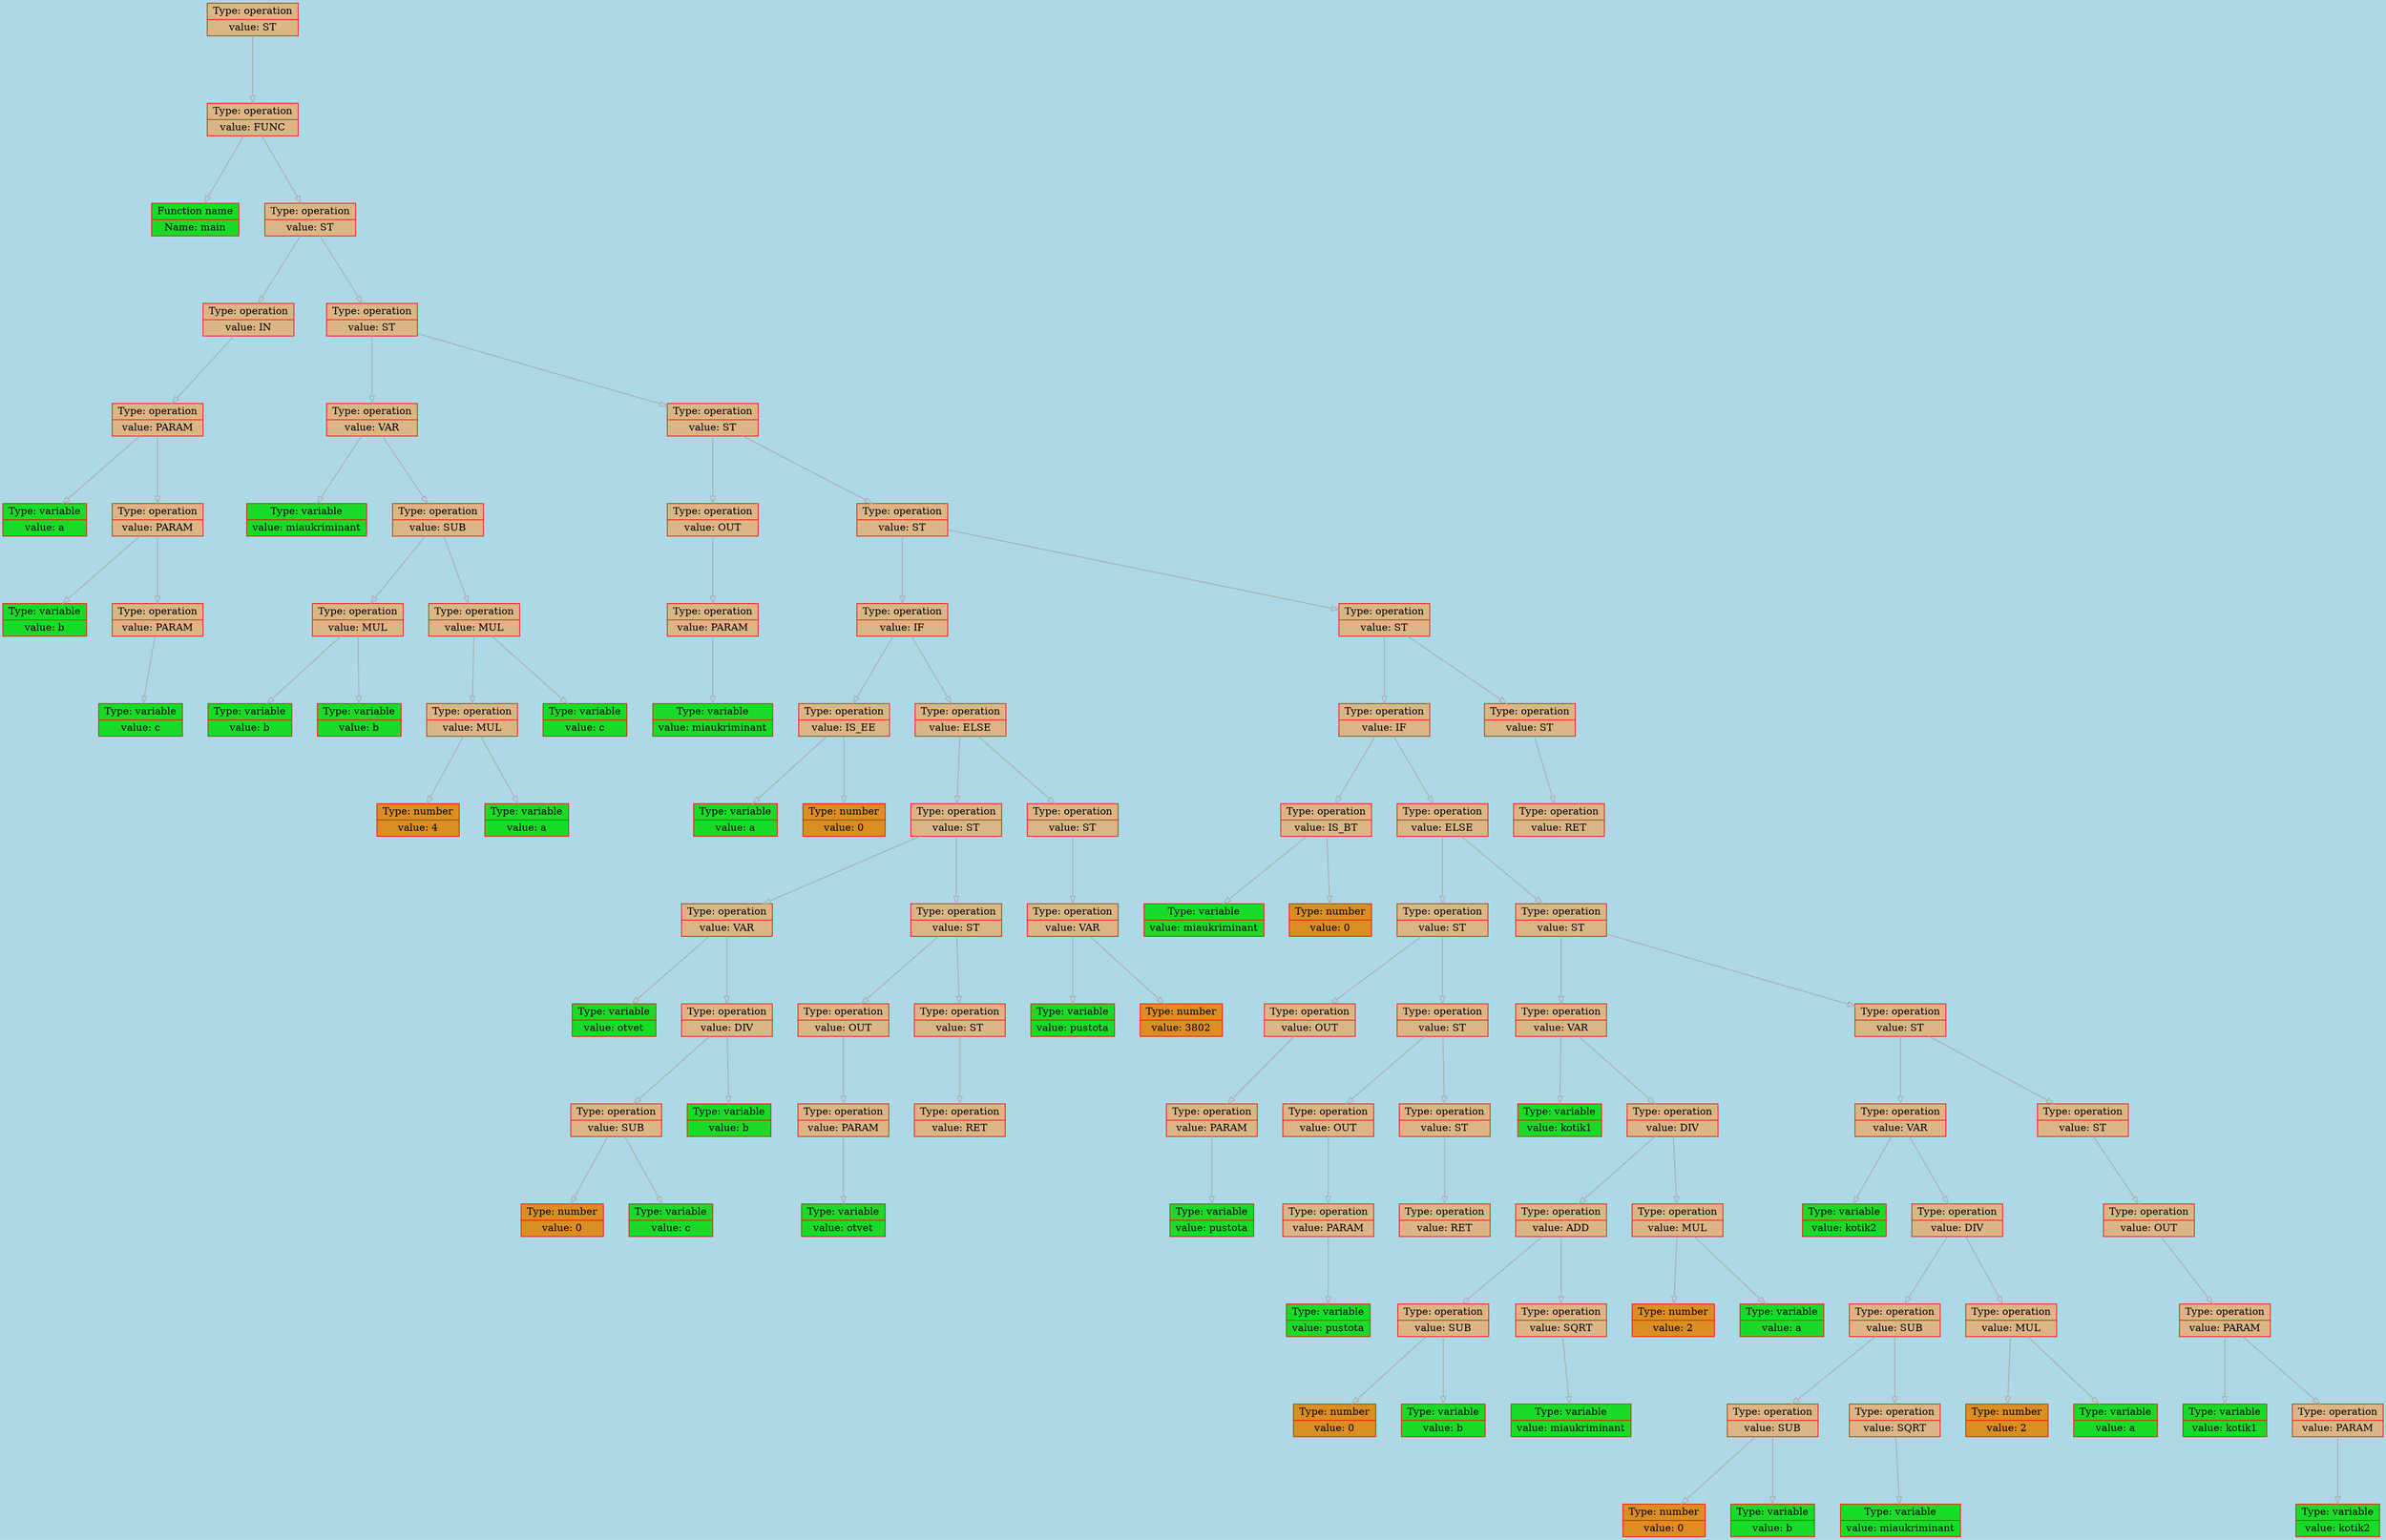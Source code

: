 
    digraph g {
        bgcolor="lightblue";
        dpi      = 200;
        fontname = "Comic Sans MS";
        fontsize = 20;
        rankdir   =  TB;
        edge [color = darkgrey, arrowhead = onormal, arrowsize = 1, penwidth = 1.2]
        graph[fillcolor = lightgreen, ranksep = 1.3, nodesep = 0.5,
        style = "rounded, filled",color = green, penwidth = 2]

    Node0000017a3f991ae0[shape=record, width=0.2, style="filled", color="red", fillcolor="#DBB585",label=" {Type: operation | value: ST}"] 
 
Node0000017a3f991360[shape=record, width=0.2, style="filled", color="red", fillcolor="#DBB585",label=" {Type: operation | value: FUNC}"] 
 
Node0000017a3f990320[shape=record, width=0.2, style="filled", color="red", fillcolor="#19DB27",label=" {Function name |Name: main}"] 
 
Node0000017a3f991330[shape=record, width=0.2, style="filled", color="red", fillcolor="#DBB585",label=" {Type: operation | value: ST}"] 
 
Node0000017a3f990380[shape=record, width=0.2, style="filled", color="red", fillcolor="#DBB585",label=" {Type: operation | value: IN}"] 
 
Node0000017a3f990350[shape=record, width=0.2, style="filled", color="red", fillcolor="#DBB585",label=" {Type: operation | value: PARAM}"] 
 
Node0000017a3f9902c0[shape=record, width=0.2, style="filled", color="red", fillcolor="#19DB27",label=" {Type: variable | value: a}"] 
 
Node0000017a3f990410[shape=record, width=0.2, style="filled", color="red", fillcolor="#DBB585",label=" {Type: operation | value: PARAM}"] 
 
Node0000017a3f990140[shape=record, width=0.2, style="filled", color="red", fillcolor="#19DB27",label=" {Type: variable | value: b}"] 
 
Node0000017a3f9903e0[shape=record, width=0.2, style="filled", color="red", fillcolor="#DBB585",label=" {Type: operation | value: PARAM}"] 
 
Node0000017a3f9901d0[shape=record, width=0.2, style="filled", color="red", fillcolor="#19DB27",label=" {Type: variable | value: c}"] 
 
Node0000017a3f991390[shape=record, width=0.2, style="filled", color="red", fillcolor="#DBB585",label=" {Type: operation | value: ST}"] 
 
Node0000017a3f9909d0[shape=record, width=0.2, style="filled", color="red", fillcolor="#DBB585",label=" {Type: operation | value: VAR}"] 
 
Node0000017a3f990200[shape=record, width=0.2, style="filled", color="red", fillcolor="#19DB27",label=" {Type: variable | value: miaukriminant}"] 
 
Node0000017a3f9901a0[shape=record, width=0.2, style="filled", color="red", fillcolor="#DBB585",label=" {Type: operation | value: SUB}"] 
 
Node0000017a3f9904a0[shape=record, width=0.2, style="filled", color="red", fillcolor="#DBB585",label=" {Type: operation | value: MUL}"] 
 
Node0000017a3f990440[shape=record, width=0.2, style="filled", color="red", fillcolor="#19DB27",label=" {Type: variable | value: b}"] 
 
Node0000017a3f990470[shape=record, width=0.2, style="filled", color="red", fillcolor="#19DB27",label=" {Type: variable | value: b}"] 
 
Node0000017a3f990170[shape=record, width=0.2, style="filled", color="red", fillcolor="#DBB585",label=" {Type: operation | value: MUL}"] 
 
Node0000017a3f990260[shape=record, width=0.2, style="filled", color="red", fillcolor="#DBB585",label=" {Type: operation | value: MUL}"] 
 
Node0000017a3f990230[shape=record, width=0.2, style="filled", color="red", fillcolor="#DB8E21",label=" {Type: number | value: 4}"] 
 
Node0000017a3f9902f0[shape=record, width=0.2, style="filled", color="red", fillcolor="#19DB27",label=" {Type: variable | value: a}"] 
 
Node0000017a3f9903b0[shape=record, width=0.2, style="filled", color="red", fillcolor="#19DB27",label=" {Type: variable | value: c}"] 
 
Node0000017a3f991300[shape=record, width=0.2, style="filled", color="red", fillcolor="#DBB585",label=" {Type: operation | value: ST}"] 
 
Node0000017a3f990670[shape=record, width=0.2, style="filled", color="red", fillcolor="#DBB585",label=" {Type: operation | value: OUT}"] 
 
Node0000017a3f9906d0[shape=record, width=0.2, style="filled", color="red", fillcolor="#DBB585",label=" {Type: operation | value: PARAM}"] 
 
Node0000017a3f990970[shape=record, width=0.2, style="filled", color="red", fillcolor="#19DB27",label=" {Type: variable | value: miaukriminant}"] 
 
Node0000017a3f991420[shape=record, width=0.2, style="filled", color="red", fillcolor="#DBB585",label=" {Type: operation | value: ST}"] 
 
Node0000017a3f990a30[shape=record, width=0.2, style="filled", color="red", fillcolor="#DBB585",label=" {Type: operation | value: IF}"] 
 
Node0000017a3f990bb0[shape=record, width=0.2, style="filled", color="red", fillcolor="#DBB585",label=" {Type: operation | value: IS_EE}"] 
 
Node0000017a3f990b80[shape=record, width=0.2, style="filled", color="red", fillcolor="#19DB27",label=" {Type: variable | value: a}"] 
 
Node0000017a3f990790[shape=record, width=0.2, style="filled", color="red", fillcolor="#DB8E21",label=" {Type: number | value: 0}"] 
 
Node0000017a3f990ca0[shape=record, width=0.2, style="filled", color="red", fillcolor="#DBB585",label=" {Type: operation | value: ELSE}"] 
 
Node0000017a3f990910[shape=record, width=0.2, style="filled", color="red", fillcolor="#DBB585",label=" {Type: operation | value: ST}"] 
 
Node0000017a3f990820[shape=record, width=0.2, style="filled", color="red", fillcolor="#DBB585",label=" {Type: operation | value: VAR}"] 
 
Node0000017a3f990a60[shape=record, width=0.2, style="filled", color="red", fillcolor="#19DB27",label=" {Type: variable | value: otvet}"] 
 
Node0000017a3f990a90[shape=record, width=0.2, style="filled", color="red", fillcolor="#DBB585",label=" {Type: operation | value: DIV}"] 
 
Node0000017a3f990cd0[shape=record, width=0.2, style="filled", color="red", fillcolor="#DBB585",label=" {Type: operation | value: SUB}"] 
 
Node0000017a3f990760[shape=record, width=0.2, style="filled", color="red", fillcolor="#DB8E21",label=" {Type: number | value: 0}"] 
 
Node0000017a3f9907c0[shape=record, width=0.2, style="filled", color="red", fillcolor="#19DB27",label=" {Type: variable | value: c}"] 
 
Node0000017a3f990b50[shape=record, width=0.2, style="filled", color="red", fillcolor="#19DB27",label=" {Type: variable | value: b}"] 
 
Node0000017a3f990700[shape=record, width=0.2, style="filled", color="red", fillcolor="#DBB585",label=" {Type: operation | value: ST}"] 
 
Node0000017a3f990c10[shape=record, width=0.2, style="filled", color="red", fillcolor="#DBB585",label=" {Type: operation | value: OUT}"] 
 
Node0000017a3f990be0[shape=record, width=0.2, style="filled", color="red", fillcolor="#DBB585",label=" {Type: operation | value: PARAM}"] 
 
Node0000017a3f990940[shape=record, width=0.2, style="filled", color="red", fillcolor="#19DB27",label=" {Type: variable | value: otvet}"] 
 
Node0000017a3f9907f0[shape=record, width=0.2, style="filled", color="red", fillcolor="#DBB585",label=" {Type: operation | value: ST}"] 
 
Node0000017a3f990640[shape=record, width=0.2, style="filled", color="red", fillcolor="#DBB585",label=" {Type: operation | value: RET}"] 
 
Node0000017a3f990c70[shape=record, width=0.2, style="filled", color="red", fillcolor="#DBB585",label=" {Type: operation | value: ST}"] 
 
Node0000017a3f990a00[shape=record, width=0.2, style="filled", color="red", fillcolor="#DBB585",label=" {Type: operation | value: VAR}"] 
 
Node0000017a3f9908e0[shape=record, width=0.2, style="filled", color="red", fillcolor="#19DB27",label=" {Type: variable | value: pustota}"] 
 
Node0000017a3f990730[shape=record, width=0.2, style="filled", color="red", fillcolor="#DB8E21",label=" {Type: number | value: 3802}"] 
 
Node0000017a3f9912d0[shape=record, width=0.2, style="filled", color="red", fillcolor="#DBB585",label=" {Type: operation | value: ST}"] 
 
Node0000017a3f9911e0[shape=record, width=0.2, style="filled", color="red", fillcolor="#DBB585",label=" {Type: operation | value: IF}"] 
 
Node0000017a3f990880[shape=record, width=0.2, style="filled", color="red", fillcolor="#DBB585",label=" {Type: operation | value: IS_BT}"] 
 
Node0000017a3f990c40[shape=record, width=0.2, style="filled", color="red", fillcolor="#19DB27",label=" {Type: variable | value: miaukriminant}"] 
 
Node0000017a3f990850[shape=record, width=0.2, style="filled", color="red", fillcolor="#DB8E21",label=" {Type: number | value: 0}"] 
 
Node0000017a3f990eb0[shape=record, width=0.2, style="filled", color="red", fillcolor="#DBB585",label=" {Type: operation | value: ELSE}"] 
 
Node0000017a3f990610[shape=record, width=0.2, style="filled", color="red", fillcolor="#DBB585",label=" {Type: operation | value: ST}"] 
 
Node0000017a3f990ac0[shape=record, width=0.2, style="filled", color="red", fillcolor="#DBB585",label=" {Type: operation | value: OUT}"] 
 
Node0000017a3f9908b0[shape=record, width=0.2, style="filled", color="red", fillcolor="#DBB585",label=" {Type: operation | value: PARAM}"] 
 
Node0000017a3f9909a0[shape=record, width=0.2, style="filled", color="red", fillcolor="#19DB27",label=" {Type: variable | value: pustota}"] 
 
Node0000017a3f9905e0[shape=record, width=0.2, style="filled", color="red", fillcolor="#DBB585",label=" {Type: operation | value: ST}"] 
 
Node0000017a3f990b20[shape=record, width=0.2, style="filled", color="red", fillcolor="#DBB585",label=" {Type: operation | value: OUT}"] 
 
Node0000017a3f990af0[shape=record, width=0.2, style="filled", color="red", fillcolor="#DBB585",label=" {Type: operation | value: PARAM}"] 
 
Node0000017a3f990550[shape=record, width=0.2, style="filled", color="red", fillcolor="#19DB27",label=" {Type: variable | value: pustota}"] 
 
Node0000017a3f9905b0[shape=record, width=0.2, style="filled", color="red", fillcolor="#DBB585",label=" {Type: operation | value: ST}"] 
 
Node0000017a3f990580[shape=record, width=0.2, style="filled", color="red", fillcolor="#DBB585",label=" {Type: operation | value: RET}"] 
 
Node0000017a3f9910f0[shape=record, width=0.2, style="filled", color="red", fillcolor="#DBB585",label=" {Type: operation | value: ST}"] 
 
Node0000017a3f991210[shape=record, width=0.2, style="filled", color="red", fillcolor="#DBB585",label=" {Type: operation | value: VAR}"] 
 
Node0000017a3f9906a0[shape=record, width=0.2, style="filled", color="red", fillcolor="#19DB27",label=" {Type: variable | value: kotik1}"] 
 
Node0000017a3f9913c0[shape=record, width=0.2, style="filled", color="red", fillcolor="#DBB585",label=" {Type: operation | value: DIV}"] 
 
Node0000017a3f991480[shape=record, width=0.2, style="filled", color="red", fillcolor="#DBB585",label=" {Type: operation | value: ADD}"] 
 
Node0000017a3f9914b0[shape=record, width=0.2, style="filled", color="red", fillcolor="#DBB585",label=" {Type: operation | value: SUB}"] 
 
Node0000017a3f990d60[shape=record, width=0.2, style="filled", color="red", fillcolor="#DB8E21",label=" {Type: number | value: 0}"] 
 
Node0000017a3f991060[shape=record, width=0.2, style="filled", color="red", fillcolor="#19DB27",label=" {Type: variable | value: b}"] 
 
Node0000017a3f990dc0[shape=record, width=0.2, style="filled", color="red", fillcolor="#DBB585",label=" {Type: operation | value: SQRT}"] 
 
Node0000017a3f9913f0[shape=record, width=0.2, style="filled", color="red", fillcolor="#19DB27",label=" {Type: variable | value: miaukriminant}"] 
 
Node0000017a3f9914e0[shape=record, width=0.2, style="filled", color="red", fillcolor="#DBB585",label=" {Type: operation | value: MUL}"] 
 
Node0000017a3f990f40[shape=record, width=0.2, style="filled", color="red", fillcolor="#DB8E21",label=" {Type: number | value: 2}"] 
 
Node0000017a3f990fd0[shape=record, width=0.2, style="filled", color="red", fillcolor="#19DB27",label=" {Type: variable | value: a}"] 
 
Node0000017a3f991120[shape=record, width=0.2, style="filled", color="red", fillcolor="#DBB585",label=" {Type: operation | value: ST}"] 
 
Node0000017a3f991270[shape=record, width=0.2, style="filled", color="red", fillcolor="#DBB585",label=" {Type: operation | value: VAR}"] 
 
Node0000017a3f990e20[shape=record, width=0.2, style="filled", color="red", fillcolor="#19DB27",label=" {Type: variable | value: kotik2}"] 
 
Node0000017a3f9910c0[shape=record, width=0.2, style="filled", color="red", fillcolor="#DBB585",label=" {Type: operation | value: DIV}"] 
 
Node0000017a3f9911b0[shape=record, width=0.2, style="filled", color="red", fillcolor="#DBB585",label=" {Type: operation | value: SUB}"] 
 
Node0000017a3f990ee0[shape=record, width=0.2, style="filled", color="red", fillcolor="#DBB585",label=" {Type: operation | value: SUB}"] 
 
Node0000017a3f990f10[shape=record, width=0.2, style="filled", color="red", fillcolor="#DB8E21",label=" {Type: number | value: 0}"] 
 
Node0000017a3f991240[shape=record, width=0.2, style="filled", color="red", fillcolor="#19DB27",label=" {Type: variable | value: b}"] 
 
Node0000017a3f991000[shape=record, width=0.2, style="filled", color="red", fillcolor="#DBB585",label=" {Type: operation | value: SQRT}"] 
 
Node0000017a3f9912a0[shape=record, width=0.2, style="filled", color="red", fillcolor="#19DB27",label=" {Type: variable | value: miaukriminant}"] 
 
Node0000017a3f990f70[shape=record, width=0.2, style="filled", color="red", fillcolor="#DBB585",label=" {Type: operation | value: MUL}"] 
 
Node0000017a3f990df0[shape=record, width=0.2, style="filled", color="red", fillcolor="#DB8E21",label=" {Type: number | value: 2}"] 
 
Node0000017a3f991030[shape=record, width=0.2, style="filled", color="red", fillcolor="#19DB27",label=" {Type: variable | value: a}"] 
 
Node0000017a3f990e80[shape=record, width=0.2, style="filled", color="red", fillcolor="#DBB585",label=" {Type: operation | value: ST}"] 
 
Node0000017a3f990e50[shape=record, width=0.2, style="filled", color="red", fillcolor="#DBB585",label=" {Type: operation | value: OUT}"] 
 
Node0000017a3f991450[shape=record, width=0.2, style="filled", color="red", fillcolor="#DBB585",label=" {Type: operation | value: PARAM}"] 
 
Node0000017a3f990fa0[shape=record, width=0.2, style="filled", color="red", fillcolor="#19DB27",label=" {Type: variable | value: kotik1}"] 
 
Node0000017a3f990d90[shape=record, width=0.2, style="filled", color="red", fillcolor="#DBB585",label=" {Type: operation | value: PARAM}"] 
 
Node0000017a3f991090[shape=record, width=0.2, style="filled", color="red", fillcolor="#19DB27",label=" {Type: variable | value: kotik2}"] 
 
Node0000017a3f991180[shape=record, width=0.2, style="filled", color="red", fillcolor="#DBB585",label=" {Type: operation | value: ST}"] 
 
Node0000017a3f991150[shape=record, width=0.2, style="filled", color="red", fillcolor="#DBB585",label=" {Type: operation | value: RET}"] 
 
Node0000017a3f991ae0->Node0000017a3f991360
Node0000017a3f991360->Node0000017a3f990320
Node0000017a3f991360->Node0000017a3f991330
Node0000017a3f991330->Node0000017a3f990380
Node0000017a3f990380->Node0000017a3f990350
Node0000017a3f990350->Node0000017a3f9902c0
Node0000017a3f990350->Node0000017a3f990410
Node0000017a3f990410->Node0000017a3f990140
Node0000017a3f990410->Node0000017a3f9903e0
Node0000017a3f9903e0->Node0000017a3f9901d0
Node0000017a3f991330->Node0000017a3f991390
Node0000017a3f991390->Node0000017a3f9909d0
Node0000017a3f9909d0->Node0000017a3f990200
Node0000017a3f9909d0->Node0000017a3f9901a0
Node0000017a3f9901a0->Node0000017a3f9904a0
Node0000017a3f9904a0->Node0000017a3f990440
Node0000017a3f9904a0->Node0000017a3f990470
Node0000017a3f9901a0->Node0000017a3f990170
Node0000017a3f990170->Node0000017a3f990260
Node0000017a3f990260->Node0000017a3f990230
Node0000017a3f990260->Node0000017a3f9902f0
Node0000017a3f990170->Node0000017a3f9903b0
Node0000017a3f991390->Node0000017a3f991300
Node0000017a3f991300->Node0000017a3f990670
Node0000017a3f990670->Node0000017a3f9906d0
Node0000017a3f9906d0->Node0000017a3f990970
Node0000017a3f991300->Node0000017a3f991420
Node0000017a3f991420->Node0000017a3f990a30
Node0000017a3f990a30->Node0000017a3f990bb0
Node0000017a3f990bb0->Node0000017a3f990b80
Node0000017a3f990bb0->Node0000017a3f990790
Node0000017a3f990a30->Node0000017a3f990ca0
Node0000017a3f990ca0->Node0000017a3f990910
Node0000017a3f990910->Node0000017a3f990820
Node0000017a3f990820->Node0000017a3f990a60
Node0000017a3f990820->Node0000017a3f990a90
Node0000017a3f990a90->Node0000017a3f990cd0
Node0000017a3f990cd0->Node0000017a3f990760
Node0000017a3f990cd0->Node0000017a3f9907c0
Node0000017a3f990a90->Node0000017a3f990b50
Node0000017a3f990910->Node0000017a3f990700
Node0000017a3f990700->Node0000017a3f990c10
Node0000017a3f990c10->Node0000017a3f990be0
Node0000017a3f990be0->Node0000017a3f990940
Node0000017a3f990700->Node0000017a3f9907f0
Node0000017a3f9907f0->Node0000017a3f990640
Node0000017a3f990ca0->Node0000017a3f990c70
Node0000017a3f990c70->Node0000017a3f990a00
Node0000017a3f990a00->Node0000017a3f9908e0
Node0000017a3f990a00->Node0000017a3f990730
Node0000017a3f991420->Node0000017a3f9912d0
Node0000017a3f9912d0->Node0000017a3f9911e0
Node0000017a3f9911e0->Node0000017a3f990880
Node0000017a3f990880->Node0000017a3f990c40
Node0000017a3f990880->Node0000017a3f990850
Node0000017a3f9911e0->Node0000017a3f990eb0
Node0000017a3f990eb0->Node0000017a3f990610
Node0000017a3f990610->Node0000017a3f990ac0
Node0000017a3f990ac0->Node0000017a3f9908b0
Node0000017a3f9908b0->Node0000017a3f9909a0
Node0000017a3f990610->Node0000017a3f9905e0
Node0000017a3f9905e0->Node0000017a3f990b20
Node0000017a3f990b20->Node0000017a3f990af0
Node0000017a3f990af0->Node0000017a3f990550
Node0000017a3f9905e0->Node0000017a3f9905b0
Node0000017a3f9905b0->Node0000017a3f990580
Node0000017a3f990eb0->Node0000017a3f9910f0
Node0000017a3f9910f0->Node0000017a3f991210
Node0000017a3f991210->Node0000017a3f9906a0
Node0000017a3f991210->Node0000017a3f9913c0
Node0000017a3f9913c0->Node0000017a3f991480
Node0000017a3f991480->Node0000017a3f9914b0
Node0000017a3f9914b0->Node0000017a3f990d60
Node0000017a3f9914b0->Node0000017a3f991060
Node0000017a3f991480->Node0000017a3f990dc0
Node0000017a3f990dc0->Node0000017a3f9913f0
Node0000017a3f9913c0->Node0000017a3f9914e0
Node0000017a3f9914e0->Node0000017a3f990f40
Node0000017a3f9914e0->Node0000017a3f990fd0
Node0000017a3f9910f0->Node0000017a3f991120
Node0000017a3f991120->Node0000017a3f991270
Node0000017a3f991270->Node0000017a3f990e20
Node0000017a3f991270->Node0000017a3f9910c0
Node0000017a3f9910c0->Node0000017a3f9911b0
Node0000017a3f9911b0->Node0000017a3f990ee0
Node0000017a3f990ee0->Node0000017a3f990f10
Node0000017a3f990ee0->Node0000017a3f991240
Node0000017a3f9911b0->Node0000017a3f991000
Node0000017a3f991000->Node0000017a3f9912a0
Node0000017a3f9910c0->Node0000017a3f990f70
Node0000017a3f990f70->Node0000017a3f990df0
Node0000017a3f990f70->Node0000017a3f991030
Node0000017a3f991120->Node0000017a3f990e80
Node0000017a3f990e80->Node0000017a3f990e50
Node0000017a3f990e50->Node0000017a3f991450
Node0000017a3f991450->Node0000017a3f990fa0
Node0000017a3f991450->Node0000017a3f990d90
Node0000017a3f990d90->Node0000017a3f991090
Node0000017a3f9912d0->Node0000017a3f991180
Node0000017a3f991180->Node0000017a3f991150
}

